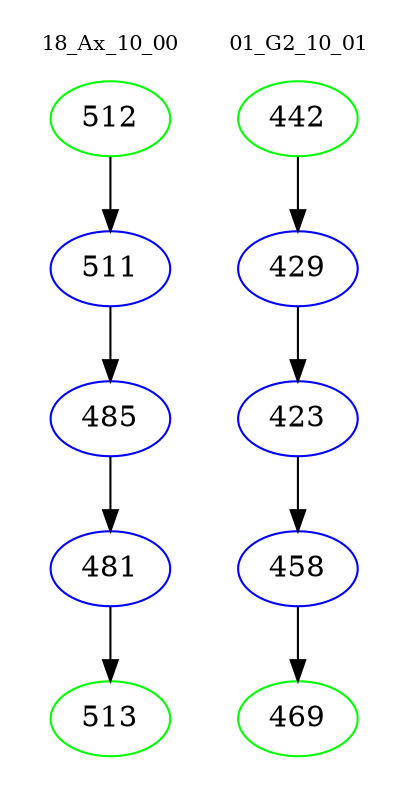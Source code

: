 digraph{
subgraph cluster_0 {
color = white
label = "18_Ax_10_00";
fontsize=10;
T0_512 [label="512", color="green"]
T0_512 -> T0_511 [color="black"]
T0_511 [label="511", color="blue"]
T0_511 -> T0_485 [color="black"]
T0_485 [label="485", color="blue"]
T0_485 -> T0_481 [color="black"]
T0_481 [label="481", color="blue"]
T0_481 -> T0_513 [color="black"]
T0_513 [label="513", color="green"]
}
subgraph cluster_1 {
color = white
label = "01_G2_10_01";
fontsize=10;
T1_442 [label="442", color="green"]
T1_442 -> T1_429 [color="black"]
T1_429 [label="429", color="blue"]
T1_429 -> T1_423 [color="black"]
T1_423 [label="423", color="blue"]
T1_423 -> T1_458 [color="black"]
T1_458 [label="458", color="blue"]
T1_458 -> T1_469 [color="black"]
T1_469 [label="469", color="green"]
}
}
